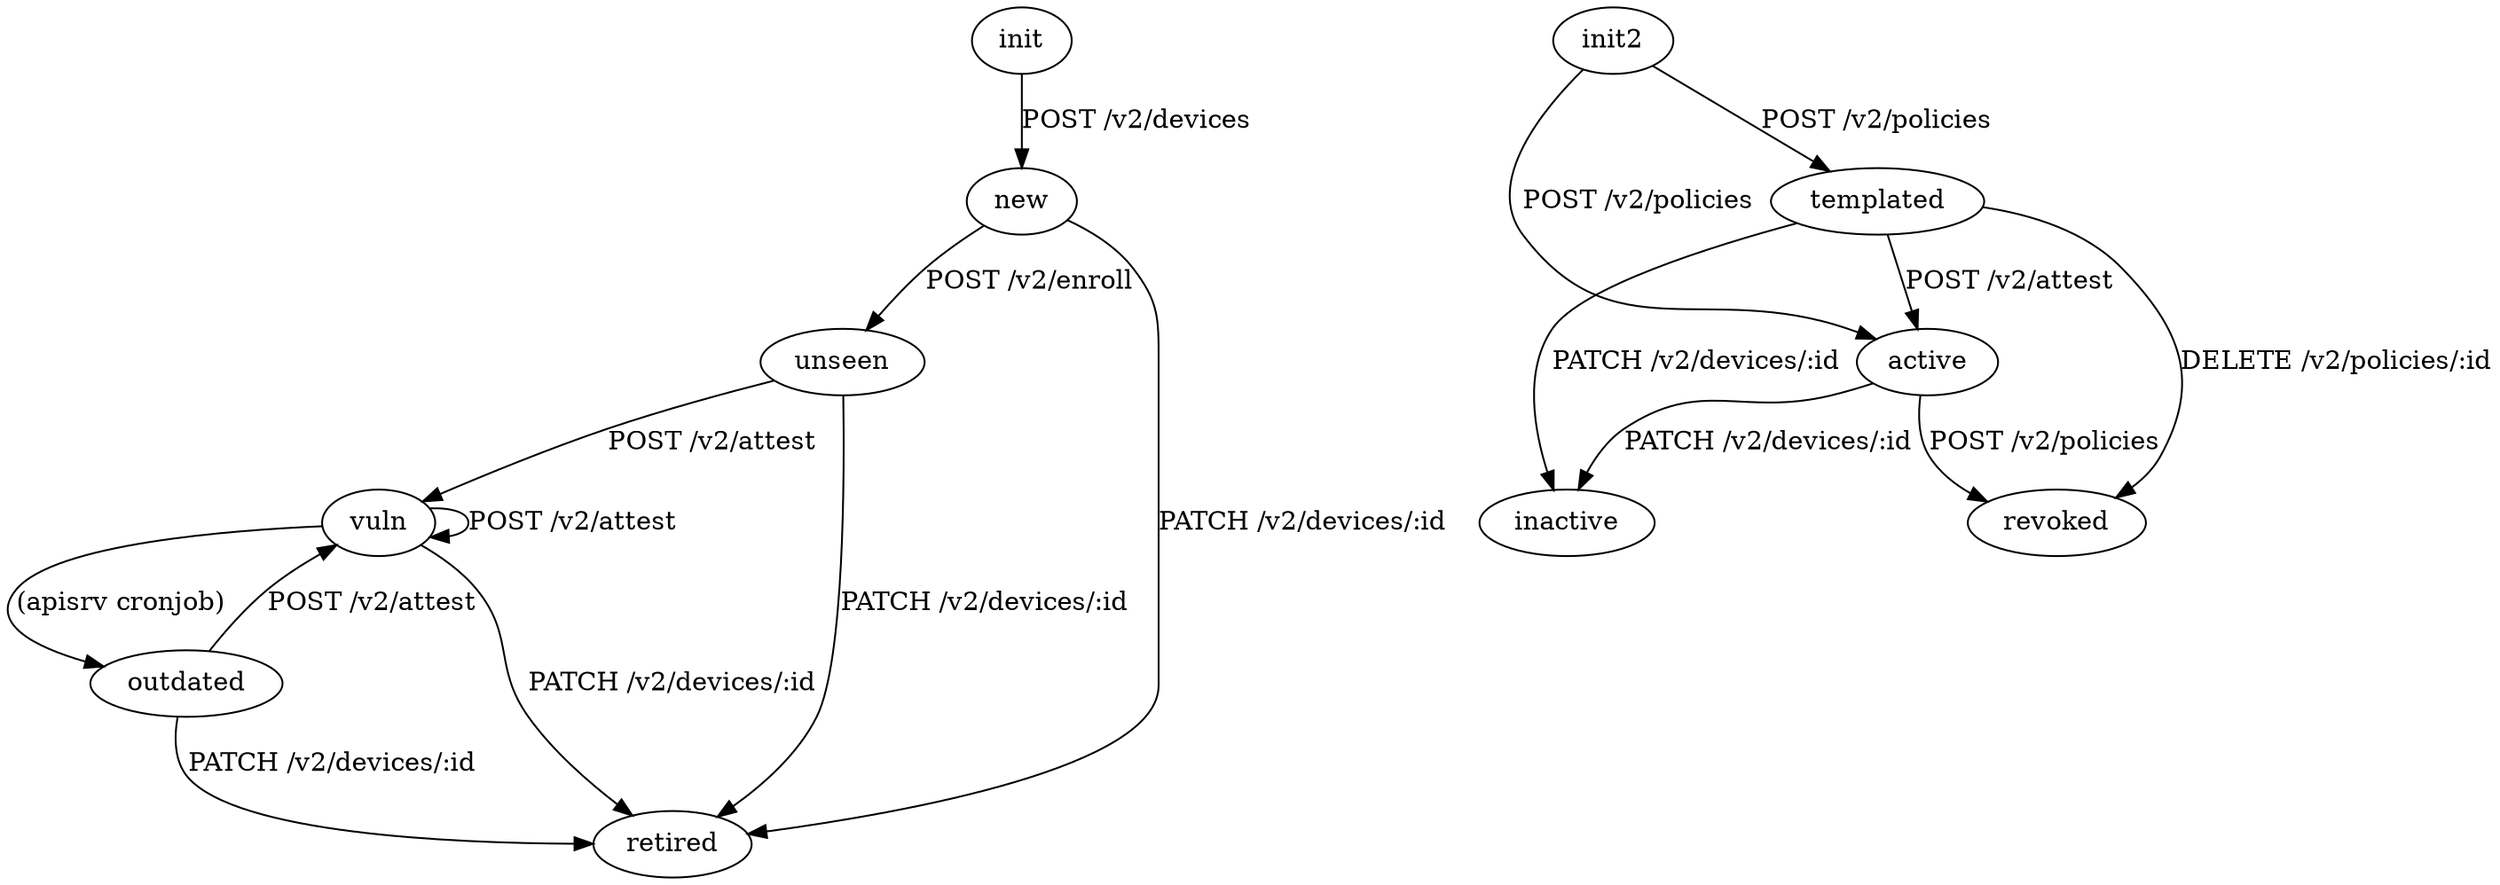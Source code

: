 digraph state {
    subgraph device {
        init -> new [label="POST /v2/devices"]
        
        new -> unseen [label="POST /v2/enroll"]
        unseen -> vuln [label="POST /v2/attest"]
        vuln -> vuln [label="POST /v2/attest"]
        vuln -> outdated [label="(apisrv cronjob)"]
        outdated -> vuln [label="POST /v2/attest"]
            
        new -> retired [label="PATCH /v2/devices/:id"]
        vuln -> retired [label="PATCH /v2/devices/:id"]
        unseen -> retired [label="PATCH /v2/devices/:id"]
        outdated -> retired [label="PATCH /v2/devices/:id"]
    }
    
    subgraph policy {
        init2 -> templated [label="POST /v2/policies"]
        init2 -> active [label="POST /v2/policies"]
        
        templated -> active [label="POST /v2/attest"]
        active -> inactive [label="PATCH /v2/devices/:id"]
        templated -> inactive [label="PATCH /v2/devices/:id"]
        
        templated -> revoked [label="DELETE /v2/policies/:id"]
        active -> revoked [label="POST /v2/policies"]
    }  
}
